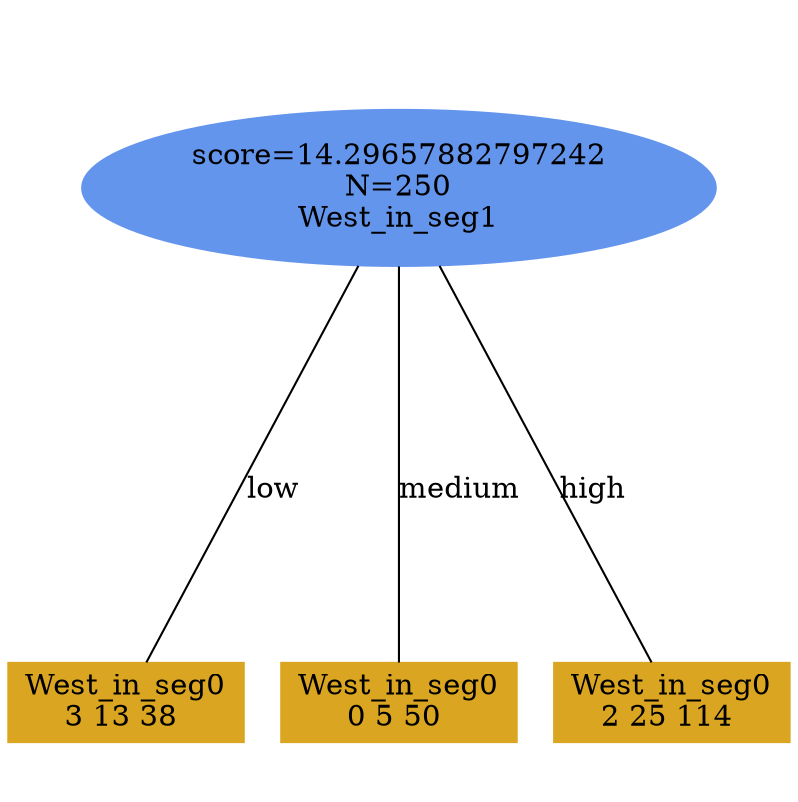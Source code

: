 digraph "DD" {
size = "7.5,10"
ratio=1.0;
center = true;
edge [dir = none];
{ rank = same; node [shape=ellipse, style=filled, color=cornflowerblue];"991" [label="score=14.29657882797242\nN=250\nWest_in_seg1"];}
{ rank = same; node [shape=box, style=filled, color=goldenrod];"992" [label="West_in_seg0\n3 13 38 "];}
{ rank = same; node [shape=box, style=filled, color=goldenrod];"993" [label="West_in_seg0\n0 5 50 "];}
{ rank = same; node [shape=box, style=filled, color=goldenrod];"994" [label="West_in_seg0\n2 25 114 "];}
"991" -> "992" [label = "low"];
"991" -> "993" [label = "medium"];
"991" -> "994" [label = "high"];

}